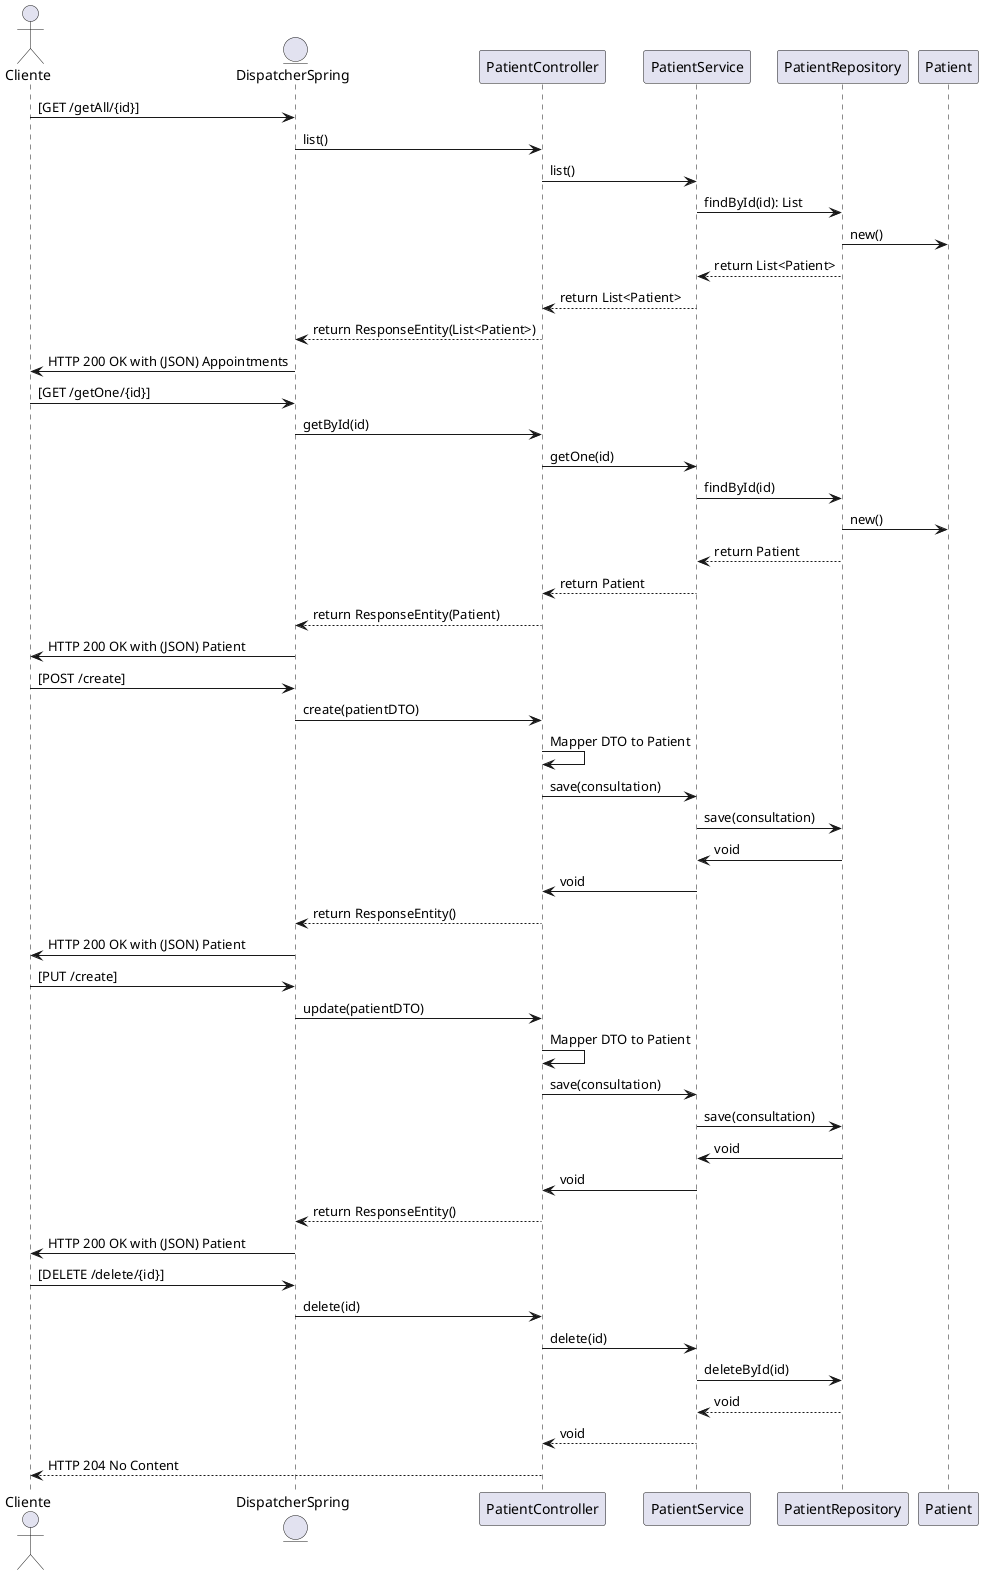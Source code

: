 @startuml test

actor Cliente
entity DispatcherSpring

'--- GET /api/patients/ ---
Cliente -> DispatcherSpring : [GET /getAll/{id}]
DispatcherSpring -> PatientController : list()
PatientController -> PatientService : list()
PatientService -> PatientRepository : findById(id): List
PatientRepository -> Patient : new()
PatientRepository --> PatientService : return List<Patient>
PatientService --> PatientController : return List<Patient>
PatientController --> DispatcherSpring : return ResponseEntity(List<Patient>)
DispatcherSpring -> Cliente : HTTP 200 OK with (JSON) Appointments

'--- GET /api/patients/ ---
Cliente -> DispatcherSpring : [GET /getOne/{id}]
DispatcherSpring -> PatientController : getById(id)
PatientController -> PatientService : getOne(id)
PatientService -> PatientRepository : findById(id)
PatientRepository -> Patient : new()
PatientRepository --> PatientService : return Patient
PatientService --> PatientController : return Patient
PatientController --> DispatcherSpring : return ResponseEntity(Patient)
DispatcherSpring -> Cliente : HTTP 200 OK with (JSON) Patient

' --- POST /api/patients/ ---
Cliente -> DispatcherSpring : [POST /create]
DispatcherSpring -> PatientController : create(patientDTO)
PatientController -> PatientController: Mapper DTO to Patient
PatientController -> PatientService : save(consultation)
PatientService -> PatientRepository : save(consultation)
PatientRepository -> PatientService : void
PatientService -> PatientController : void
PatientController --> DispatcherSpring : return ResponseEntity()
DispatcherSpring -> Cliente : HTTP 200 OK with (JSON) Patient

' --- POST /api/patients/ ---
Cliente -> DispatcherSpring : [PUT /create]
DispatcherSpring -> PatientController : update(patientDTO)
PatientController -> PatientController: Mapper DTO to Patient
PatientController -> PatientService : save(consultation)
PatientService -> PatientRepository : save(consultation)
PatientRepository -> PatientService : void
PatientService -> PatientController : void
PatientController --> DispatcherSpring : return ResponseEntity()
DispatcherSpring -> Cliente : HTTP 200 OK with (JSON) Patient

' --- DELETE /api/patients/ ---
Cliente -> DispatcherSpring : [DELETE /delete/{id}]
DispatcherSpring -> PatientController: delete(id)
PatientController -> PatientService : delete(id)
PatientService -> PatientRepository : deleteById(id)
PatientRepository --> PatientService : void
PatientService --> PatientController : void
PatientController --> Cliente : HTTP 204 No Content

@enduml
